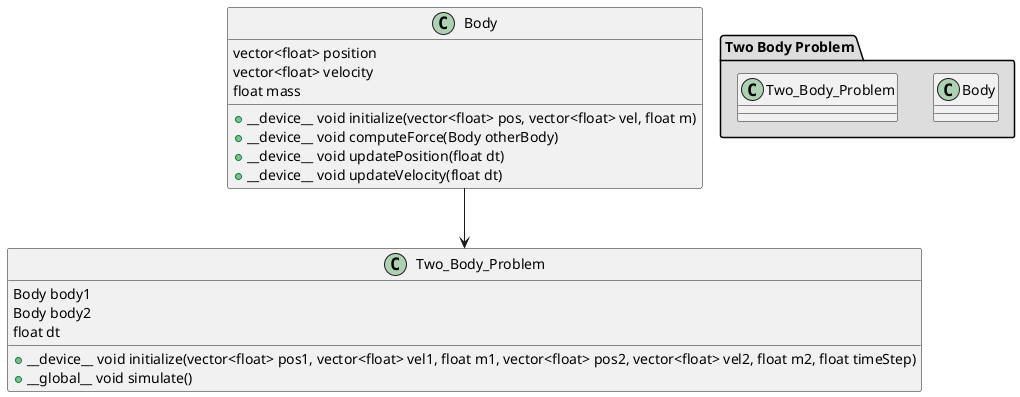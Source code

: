 @startuml Two Body Problem
package "Two Body Problem" #DDDDDD {
  class Body
  class Two_Body_Problem
}
class Body {
  vector<float> position
  vector<float> velocity
  float mass

  +__device__ void initialize(vector<float> pos, vector<float> vel, float m)
  +__device__ void computeForce(Body otherBody)
  +__device__ void updatePosition(float dt)
  +__device__ void updateVelocity(float dt)
}

class Two_Body_Problem {
  Body body1
  Body body2
  float dt

  +__device__ void initialize(vector<float> pos1, vector<float> vel1, float m1, vector<float> pos2, vector<float> vel2, float m2, float timeStep)
  +__global__ void simulate()
}

Body --> Two_Body_Problem

@enduml